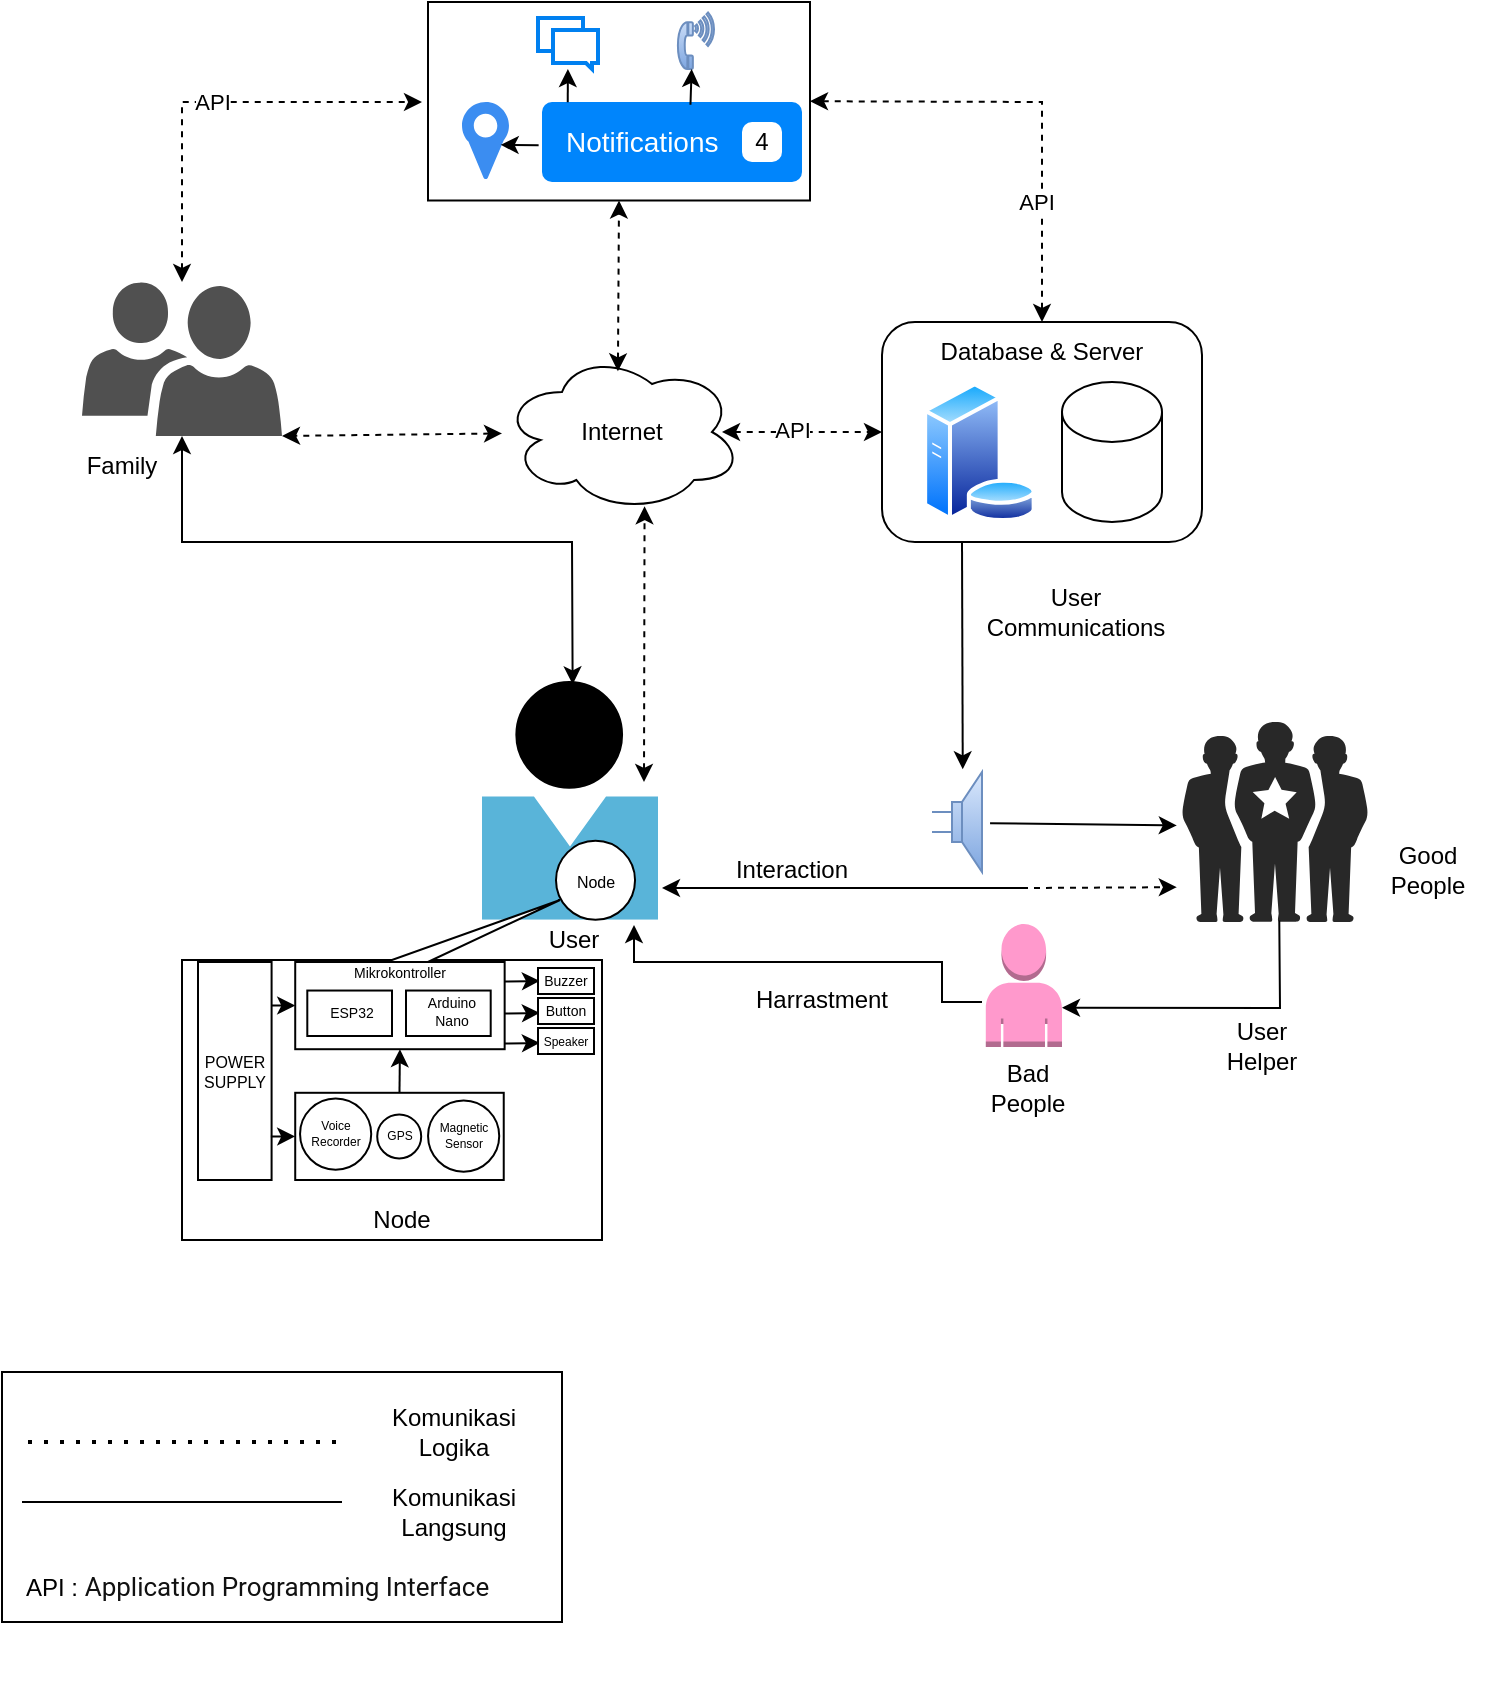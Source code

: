 <mxfile version="24.4.14" type="github">
  <diagram name="Page-1" id="0u0Wh9WnAYFVmg1LKRLl">
    <mxGraphModel dx="995" dy="623" grid="1" gridSize="10" guides="1" tooltips="1" connect="1" arrows="1" fold="1" page="1" pageScale="1" pageWidth="850" pageHeight="1100" math="0" shadow="0">
      <root>
        <mxCell id="0" />
        <mxCell id="1" parent="0" />
        <mxCell id="QuaXPlyMEglj5kUEZojd-69" value="" style="rounded=0;whiteSpace=wrap;html=1;" vertex="1" parent="1">
          <mxGeometry x="60" y="955" width="280" height="125" as="geometry" />
        </mxCell>
        <mxCell id="DWfyo2QW2wu0mthNHuxB-26" value="n" style="group" parent="1" vertex="1" connectable="0">
          <mxGeometry x="300" y="610" width="104" height="120" as="geometry" />
        </mxCell>
        <mxCell id="DWfyo2QW2wu0mthNHuxB-24" value="" style="image;sketch=0;aspect=fixed;html=1;points=[];align=center;fontSize=12;image=img/lib/mscae/Person.svg;" parent="DWfyo2QW2wu0mthNHuxB-26" vertex="1">
          <mxGeometry width="88.0" height="118.919" as="geometry" />
        </mxCell>
        <mxCell id="DWfyo2QW2wu0mthNHuxB-25" value="" style="ellipse;whiteSpace=wrap;html=1;aspect=fixed;fillColor=#000000;" parent="DWfyo2QW2wu0mthNHuxB-26" vertex="1">
          <mxGeometry x="17.177" width="52.853" height="52.853" as="geometry" />
        </mxCell>
        <mxCell id="DWfyo2QW2wu0mthNHuxB-28" value="&lt;font style=&quot;font-size: 8px;&quot;&gt;Node&lt;/font&gt;" style="ellipse;whiteSpace=wrap;html=1;aspect=fixed;" parent="DWfyo2QW2wu0mthNHuxB-26" vertex="1">
          <mxGeometry x="37" y="79.4" width="39.52" height="39.52" as="geometry" />
        </mxCell>
        <mxCell id="DWfyo2QW2wu0mthNHuxB-31" value="Internet" style="ellipse;shape=cloud;whiteSpace=wrap;html=1;" parent="1" vertex="1">
          <mxGeometry x="310" y="445" width="120" height="80" as="geometry" />
        </mxCell>
        <mxCell id="DWfyo2QW2wu0mthNHuxB-49" value="" style="sketch=0;pointerEvents=1;shadow=0;dashed=0;html=1;strokeColor=none;labelPosition=center;verticalLabelPosition=bottom;verticalAlign=top;align=center;fillColor=#505050;shape=mxgraph.mscae.intune.user_group" parent="1" vertex="1">
          <mxGeometry x="100" y="410" width="100" height="77" as="geometry" />
        </mxCell>
        <mxCell id="DWfyo2QW2wu0mthNHuxB-52" value="" style="group" parent="1" vertex="1" connectable="0">
          <mxGeometry x="290" y="320" width="180" height="57" as="geometry" />
        </mxCell>
        <mxCell id="DWfyo2QW2wu0mthNHuxB-51" value="" style="rounded=0;whiteSpace=wrap;html=1;" parent="DWfyo2QW2wu0mthNHuxB-52" vertex="1">
          <mxGeometry x="-17" y="-50" width="191" height="99.25" as="geometry" />
        </mxCell>
        <mxCell id="DWfyo2QW2wu0mthNHuxB-47" value="Notifications" style="html=1;shadow=0;dashed=0;shape=mxgraph.bootstrap.rrect;rSize=5;strokeColor=none;strokeWidth=1;fillColor=#0085FC;fontColor=#FFFFFF;whiteSpace=wrap;align=left;verticalAlign=middle;spacingLeft=10;fontStyle=0;fontSize=14;" parent="DWfyo2QW2wu0mthNHuxB-52" vertex="1">
          <mxGeometry x="40" width="130" height="40" as="geometry" />
        </mxCell>
        <mxCell id="DWfyo2QW2wu0mthNHuxB-48" value="4" style="html=1;shadow=0;dashed=0;shape=mxgraph.bootstrap.rrect;rSize=5;strokeColor=none;strokeWidth=1;fillColor=#ffffff;fontColor=#000000;whiteSpace=wrap;align=center;verticalAlign=middle;fontSize=12;" parent="DWfyo2QW2wu0mthNHuxB-47" vertex="1">
          <mxGeometry x="1" y="0.5" width="20" height="20" relative="1" as="geometry">
            <mxPoint x="-30" y="-10" as="offset" />
          </mxGeometry>
        </mxCell>
        <mxCell id="DWfyo2QW2wu0mthNHuxB-50" value="" style="sketch=0;html=1;aspect=fixed;strokeColor=none;shadow=0;fillColor=#3B8DF1;verticalAlign=top;labelPosition=center;verticalLabelPosition=bottom;shape=mxgraph.gcp2.maps_api" parent="DWfyo2QW2wu0mthNHuxB-52" vertex="1">
          <mxGeometry width="23.49" height="38.5" as="geometry" />
        </mxCell>
        <mxCell id="DWfyo2QW2wu0mthNHuxB-70" value="" style="endArrow=classic;html=1;rounded=0;exitX=-0.013;exitY=0.542;exitDx=0;exitDy=0;exitPerimeter=0;entryX=0.823;entryY=0.556;entryDx=0;entryDy=0;entryPerimeter=0;" parent="DWfyo2QW2wu0mthNHuxB-52" source="DWfyo2QW2wu0mthNHuxB-47" target="DWfyo2QW2wu0mthNHuxB-50" edge="1">
          <mxGeometry width="50" height="50" relative="1" as="geometry">
            <mxPoint x="46" y="90" as="sourcePoint" />
            <mxPoint x="96" y="40" as="targetPoint" />
          </mxGeometry>
        </mxCell>
        <mxCell id="DWfyo2QW2wu0mthNHuxB-71" value="" style="html=1;verticalLabelPosition=bottom;align=center;labelBackgroundColor=#ffffff;verticalAlign=top;strokeWidth=2;strokeColor=#0080F0;shadow=0;dashed=0;shape=mxgraph.ios7.icons.messages;" parent="DWfyo2QW2wu0mthNHuxB-52" vertex="1">
          <mxGeometry x="38" y="-42" width="30" height="25.5" as="geometry" />
        </mxCell>
        <mxCell id="DWfyo2QW2wu0mthNHuxB-73" value="" style="endArrow=classic;html=1;rounded=0;exitX=0.099;exitY=0.002;exitDx=0;exitDy=0;exitPerimeter=0;" parent="DWfyo2QW2wu0mthNHuxB-52" source="DWfyo2QW2wu0mthNHuxB-47" target="DWfyo2QW2wu0mthNHuxB-71" edge="1">
          <mxGeometry width="50" height="50" relative="1" as="geometry">
            <mxPoint x="48" y="32" as="sourcePoint" />
            <mxPoint x="29" y="31" as="targetPoint" />
          </mxGeometry>
        </mxCell>
        <mxCell id="DWfyo2QW2wu0mthNHuxB-74" value="" style="shape=mxgraph.signs.tech.telephone_4;html=1;pointerEvents=1;fillColor=#dae8fc;strokeColor=#6c8ebf;verticalLabelPosition=bottom;verticalAlign=top;align=center;gradientColor=#7ea6e0;" parent="DWfyo2QW2wu0mthNHuxB-52" vertex="1">
          <mxGeometry x="107.95" y="-44.75" width="18.05" height="28.25" as="geometry" />
        </mxCell>
        <mxCell id="DWfyo2QW2wu0mthNHuxB-75" value="" style="endArrow=classic;html=1;rounded=0;exitX=0.571;exitY=0.035;exitDx=0;exitDy=0;exitPerimeter=0;entryX=0.38;entryY=1;entryDx=0;entryDy=0;entryPerimeter=0;" parent="DWfyo2QW2wu0mthNHuxB-52" source="DWfyo2QW2wu0mthNHuxB-47" target="DWfyo2QW2wu0mthNHuxB-74" edge="1">
          <mxGeometry width="50" height="50" relative="1" as="geometry">
            <mxPoint x="63" y="10" as="sourcePoint" />
            <mxPoint x="63" y="-6" as="targetPoint" />
          </mxGeometry>
        </mxCell>
        <mxCell id="DWfyo2QW2wu0mthNHuxB-53" value="" style="group" parent="1" vertex="1" connectable="0">
          <mxGeometry x="500" y="430" width="160" height="110" as="geometry" />
        </mxCell>
        <mxCell id="DWfyo2QW2wu0mthNHuxB-34" value="" style="rounded=1;whiteSpace=wrap;html=1;" parent="DWfyo2QW2wu0mthNHuxB-53" vertex="1">
          <mxGeometry width="160" height="110" as="geometry" />
        </mxCell>
        <mxCell id="DWfyo2QW2wu0mthNHuxB-32" value="" style="shape=cylinder3;whiteSpace=wrap;html=1;boundedLbl=1;backgroundOutline=1;size=15;" parent="DWfyo2QW2wu0mthNHuxB-53" vertex="1">
          <mxGeometry x="90" y="30" width="50" height="70" as="geometry" />
        </mxCell>
        <mxCell id="DWfyo2QW2wu0mthNHuxB-33" value="" style="image;aspect=fixed;perimeter=ellipsePerimeter;html=1;align=center;shadow=0;dashed=0;spacingTop=3;image=img/lib/active_directory/database_server.svg;" parent="DWfyo2QW2wu0mthNHuxB-53" vertex="1">
          <mxGeometry x="20" y="30" width="57.4" height="70" as="geometry" />
        </mxCell>
        <mxCell id="DWfyo2QW2wu0mthNHuxB-43" value="Database &amp;amp; Server" style="text;html=1;align=center;verticalAlign=middle;whiteSpace=wrap;rounded=0;" parent="DWfyo2QW2wu0mthNHuxB-53" vertex="1">
          <mxGeometry x="20" width="120" height="30" as="geometry" />
        </mxCell>
        <mxCell id="DWfyo2QW2wu0mthNHuxB-54" value="" style="verticalLabelPosition=bottom;sketch=0;html=1;fillColor=#282828;strokeColor=none;verticalAlign=top;pointerEvents=1;align=center;shape=mxgraph.cisco_safe.people_places_things_icons.icon1;" parent="1" vertex="1">
          <mxGeometry x="650" y="630" width="93" height="100" as="geometry" />
        </mxCell>
        <mxCell id="DWfyo2QW2wu0mthNHuxB-55" value="" style="pointerEvents=1;verticalLabelPosition=bottom;shadow=0;dashed=0;align=center;html=1;verticalAlign=top;shape=mxgraph.electrical.electro-mechanical.loudspeaker;fillColor=#dae8fc;gradientColor=#7ea6e0;strokeColor=#6c8ebf;" parent="1" vertex="1">
          <mxGeometry x="525" y="655" width="25" height="50" as="geometry" />
        </mxCell>
        <mxCell id="DWfyo2QW2wu0mthNHuxB-57" value="" style="endArrow=classic;startArrow=classic;html=1;rounded=0;entryX=0.594;entryY=0.964;entryDx=0;entryDy=0;entryPerimeter=0;dashed=1;" parent="1" target="DWfyo2QW2wu0mthNHuxB-31" edge="1">
          <mxGeometry width="50" height="50" relative="1" as="geometry">
            <mxPoint x="381" y="660" as="sourcePoint" />
            <mxPoint x="450" y="450" as="targetPoint" />
          </mxGeometry>
        </mxCell>
        <mxCell id="DWfyo2QW2wu0mthNHuxB-64" value="" style="endArrow=classic;html=1;rounded=0;exitX=0.25;exitY=1;exitDx=0;exitDy=0;entryX=0.615;entryY=-0.027;entryDx=0;entryDy=0;entryPerimeter=0;" parent="1" source="DWfyo2QW2wu0mthNHuxB-34" target="DWfyo2QW2wu0mthNHuxB-55" edge="1">
          <mxGeometry width="50" height="50" relative="1" as="geometry">
            <mxPoint x="200" y="700" as="sourcePoint" />
            <mxPoint x="540" y="630" as="targetPoint" />
          </mxGeometry>
        </mxCell>
        <mxCell id="DWfyo2QW2wu0mthNHuxB-68" value="" style="endArrow=classic;html=1;rounded=0;entryX=-0.028;entryY=0.517;entryDx=0;entryDy=0;entryPerimeter=0;exitX=1.161;exitY=0.512;exitDx=0;exitDy=0;exitPerimeter=0;" parent="1" source="DWfyo2QW2wu0mthNHuxB-55" target="DWfyo2QW2wu0mthNHuxB-54" edge="1">
          <mxGeometry width="50" height="50" relative="1" as="geometry">
            <mxPoint x="560" y="682" as="sourcePoint" />
            <mxPoint x="550" y="664" as="targetPoint" />
          </mxGeometry>
        </mxCell>
        <mxCell id="DWfyo2QW2wu0mthNHuxB-76" value="" style="endArrow=classic;startArrow=classic;html=1;rounded=0;entryX=0;entryY=0.5;entryDx=0;entryDy=0;dashed=1;" parent="1" target="DWfyo2QW2wu0mthNHuxB-34" edge="1">
          <mxGeometry width="50" height="50" relative="1" as="geometry">
            <mxPoint x="420" y="485" as="sourcePoint" />
            <mxPoint x="391" y="532" as="targetPoint" />
          </mxGeometry>
        </mxCell>
        <mxCell id="QuaXPlyMEglj5kUEZojd-64" value="API" style="edgeLabel;html=1;align=center;verticalAlign=middle;resizable=0;points=[];" vertex="1" connectable="0" parent="DWfyo2QW2wu0mthNHuxB-76">
          <mxGeometry x="-0.139" y="3" relative="1" as="geometry">
            <mxPoint y="2" as="offset" />
          </mxGeometry>
        </mxCell>
        <mxCell id="DWfyo2QW2wu0mthNHuxB-77" value="" style="endArrow=classic;startArrow=classic;html=1;rounded=0;entryX=0.5;entryY=0;entryDx=0;entryDy=0;dashed=1;exitX=1;exitY=0.5;exitDx=0;exitDy=0;" parent="1" source="DWfyo2QW2wu0mthNHuxB-51" target="DWfyo2QW2wu0mthNHuxB-43" edge="1">
          <mxGeometry width="50" height="50" relative="1" as="geometry">
            <mxPoint x="430" y="495" as="sourcePoint" />
            <mxPoint x="510" y="495" as="targetPoint" />
            <Array as="points">
              <mxPoint x="580" y="320" />
            </Array>
          </mxGeometry>
        </mxCell>
        <mxCell id="QuaXPlyMEglj5kUEZojd-65" value="API" style="edgeLabel;html=1;align=center;verticalAlign=middle;resizable=0;points=[];" vertex="1" connectable="0" parent="DWfyo2QW2wu0mthNHuxB-77">
          <mxGeometry x="0.463" y="-3" relative="1" as="geometry">
            <mxPoint as="offset" />
          </mxGeometry>
        </mxCell>
        <mxCell id="DWfyo2QW2wu0mthNHuxB-78" value="API" style="endArrow=classic;startArrow=classic;html=1;rounded=0;dashed=1;exitX=0.5;exitY=0;exitDx=0;exitDy=0;exitPerimeter=0;" parent="1" source="DWfyo2QW2wu0mthNHuxB-49" edge="1">
          <mxGeometry width="50" height="50" relative="1" as="geometry">
            <mxPoint x="464" y="330" as="sourcePoint" />
            <mxPoint x="270" y="320" as="targetPoint" />
            <Array as="points">
              <mxPoint x="150" y="320" />
            </Array>
          </mxGeometry>
        </mxCell>
        <mxCell id="DWfyo2QW2wu0mthNHuxB-79" value="" style="endArrow=classic;startArrow=classic;html=1;rounded=0;exitX=0.5;exitY=1;exitDx=0;exitDy=0;exitPerimeter=0;entryX=0.515;entryY=0.01;entryDx=0;entryDy=0;entryPerimeter=0;" parent="1" source="DWfyo2QW2wu0mthNHuxB-49" target="DWfyo2QW2wu0mthNHuxB-24" edge="1">
          <mxGeometry width="50" height="50" relative="1" as="geometry">
            <mxPoint x="362" y="740" as="sourcePoint" />
            <mxPoint x="290" y="710" as="targetPoint" />
            <Array as="points">
              <mxPoint x="150" y="540" />
              <mxPoint x="345" y="540" />
            </Array>
          </mxGeometry>
        </mxCell>
        <mxCell id="DWfyo2QW2wu0mthNHuxB-80" value="" style="endArrow=classic;startArrow=classic;html=1;rounded=0;entryX=1;entryY=1;entryDx=0;entryDy=0;entryPerimeter=0;dashed=1;" parent="1" source="DWfyo2QW2wu0mthNHuxB-31" target="DWfyo2QW2wu0mthNHuxB-49" edge="1">
          <mxGeometry width="50" height="50" relative="1" as="geometry">
            <mxPoint x="391" y="670" as="sourcePoint" />
            <mxPoint x="391" y="532" as="targetPoint" />
          </mxGeometry>
        </mxCell>
        <mxCell id="DWfyo2QW2wu0mthNHuxB-81" value="" style="endArrow=classic;startArrow=classic;html=1;rounded=0;entryX=0.5;entryY=1;entryDx=0;entryDy=0;dashed=1;exitX=0.483;exitY=0.121;exitDx=0;exitDy=0;exitPerimeter=0;" parent="1" source="DWfyo2QW2wu0mthNHuxB-31" target="DWfyo2QW2wu0mthNHuxB-51" edge="1">
          <mxGeometry width="50" height="50" relative="1" as="geometry">
            <mxPoint x="391" y="670" as="sourcePoint" />
            <mxPoint x="391" y="532" as="targetPoint" />
          </mxGeometry>
        </mxCell>
        <mxCell id="DWfyo2QW2wu0mthNHuxB-82" value="User" style="text;html=1;align=center;verticalAlign=middle;whiteSpace=wrap;rounded=0;" parent="1" vertex="1">
          <mxGeometry x="316" y="724" width="60" height="30" as="geometry" />
        </mxCell>
        <mxCell id="DWfyo2QW2wu0mthNHuxB-83" value="Family" style="text;html=1;align=center;verticalAlign=middle;whiteSpace=wrap;rounded=0;" parent="1" vertex="1">
          <mxGeometry x="90" y="487" width="60" height="30" as="geometry" />
        </mxCell>
        <mxCell id="DWfyo2QW2wu0mthNHuxB-87" value="" style="endArrow=classic;html=1;rounded=0;" parent="1" edge="1">
          <mxGeometry width="50" height="50" relative="1" as="geometry">
            <mxPoint x="570" y="713" as="sourcePoint" />
            <mxPoint x="390" y="713" as="targetPoint" />
          </mxGeometry>
        </mxCell>
        <mxCell id="DWfyo2QW2wu0mthNHuxB-89" value="" style="endArrow=classic;html=1;rounded=0;entryX=-0.028;entryY=0.826;entryDx=0;entryDy=0;entryPerimeter=0;dashed=1;" parent="1" target="DWfyo2QW2wu0mthNHuxB-54" edge="1">
          <mxGeometry width="50" height="50" relative="1" as="geometry">
            <mxPoint x="570" y="713" as="sourcePoint" />
            <mxPoint x="640" y="693" as="targetPoint" />
          </mxGeometry>
        </mxCell>
        <mxCell id="DWfyo2QW2wu0mthNHuxB-92" value="" style="endArrow=classic;html=1;rounded=0;entryX=1;entryY=0.25;entryDx=0;entryDy=0;" parent="1" target="DWfyo2QW2wu0mthNHuxB-82" edge="1">
          <mxGeometry width="50" height="50" relative="1" as="geometry">
            <mxPoint x="550" y="770" as="sourcePoint" />
            <mxPoint x="657" y="692" as="targetPoint" />
            <Array as="points">
              <mxPoint x="530" y="770" />
              <mxPoint x="530" y="750" />
              <mxPoint x="376" y="750" />
            </Array>
          </mxGeometry>
        </mxCell>
        <mxCell id="DWfyo2QW2wu0mthNHuxB-94" value="User Helper" style="text;html=1;align=center;verticalAlign=middle;whiteSpace=wrap;rounded=0;" parent="1" vertex="1">
          <mxGeometry x="660" y="777" width="60" height="30" as="geometry" />
        </mxCell>
        <mxCell id="DWfyo2QW2wu0mthNHuxB-96" value="Good People" style="text;html=1;align=center;verticalAlign=middle;whiteSpace=wrap;rounded=0;" parent="1" vertex="1">
          <mxGeometry x="743" y="689" width="60" height="30" as="geometry" />
        </mxCell>
        <mxCell id="DWfyo2QW2wu0mthNHuxB-97" value="Bad People" style="text;html=1;align=center;verticalAlign=middle;whiteSpace=wrap;rounded=0;" parent="1" vertex="1">
          <mxGeometry x="543" y="798" width="60" height="30" as="geometry" />
        </mxCell>
        <mxCell id="DWfyo2QW2wu0mthNHuxB-98" value="User Communications" style="text;html=1;align=center;verticalAlign=middle;whiteSpace=wrap;rounded=0;" parent="1" vertex="1">
          <mxGeometry x="567" y="560" width="60" height="30" as="geometry" />
        </mxCell>
        <mxCell id="QuaXPlyMEglj5kUEZojd-2" value="" style="group" vertex="1" connectable="0" parent="1">
          <mxGeometry x="547" y="730" width="43" height="62.5" as="geometry" />
        </mxCell>
        <mxCell id="DWfyo2QW2wu0mthNHuxB-90" value="" style="outlineConnect=0;dashed=0;verticalLabelPosition=bottom;verticalAlign=top;align=center;html=1;shape=mxgraph.aws3.user;fillColor=#FF99CC;strokeColor=#36393d;" parent="QuaXPlyMEglj5kUEZojd-2" vertex="1">
          <mxGeometry x="4.899" y="0.992" width="38.101" height="61.508" as="geometry" />
        </mxCell>
        <mxCell id="DWfyo2QW2wu0mthNHuxB-91" value="" style="shape=image;html=1;verticalAlign=top;verticalLabelPosition=bottom;labelBackgroundColor=#ffffff;imageAspect=0;aspect=fixed;image=https://cdn4.iconfinder.com/data/icons/ios-web-user-interface-multi-circle-flat-vol-6/512/Dislike_down_thumb_thumbs_vote-128.png" parent="QuaXPlyMEglj5kUEZojd-2" vertex="1">
          <mxGeometry width="20.684" height="20.684" as="geometry" />
        </mxCell>
        <mxCell id="QuaXPlyMEglj5kUEZojd-3" value="" style="endArrow=classic;html=1;rounded=0;entryX=1;entryY=0.68;entryDx=0;entryDy=0;entryPerimeter=0;exitX=0.523;exitY=0.993;exitDx=0;exitDy=0;exitPerimeter=0;" edge="1" parent="1" source="DWfyo2QW2wu0mthNHuxB-54" target="DWfyo2QW2wu0mthNHuxB-90">
          <mxGeometry width="50" height="50" relative="1" as="geometry">
            <mxPoint x="699" y="729" as="sourcePoint" />
            <mxPoint x="590" y="773" as="targetPoint" />
            <Array as="points">
              <mxPoint x="699" y="773" />
            </Array>
          </mxGeometry>
        </mxCell>
        <mxCell id="QuaXPlyMEglj5kUEZojd-48" value="" style="group" vertex="1" connectable="0" parent="1">
          <mxGeometry x="150" y="719" width="300" height="175" as="geometry" />
        </mxCell>
        <mxCell id="QuaXPlyMEglj5kUEZojd-47" value="" style="group" vertex="1" connectable="0" parent="QuaXPlyMEglj5kUEZojd-48">
          <mxGeometry width="300" height="170" as="geometry" />
        </mxCell>
        <mxCell id="QuaXPlyMEglj5kUEZojd-6" value="" style="shape=callout;whiteSpace=wrap;html=1;perimeter=calloutPerimeter;base=20;position2=0.9;flipV=1;flipH=0;" vertex="1" parent="QuaXPlyMEglj5kUEZojd-47">
          <mxGeometry width="210" height="170" as="geometry" />
        </mxCell>
        <mxCell id="QuaXPlyMEglj5kUEZojd-7" value="" style="group;fontSize=4;" vertex="1" connectable="0" parent="QuaXPlyMEglj5kUEZojd-47">
          <mxGeometry x="8" y="31" width="292" height="109.0" as="geometry" />
        </mxCell>
        <mxCell id="QuaXPlyMEglj5kUEZojd-45" value="" style="group" vertex="1" connectable="0" parent="QuaXPlyMEglj5kUEZojd-7">
          <mxGeometry y="-9.11" width="198" height="118.11" as="geometry" />
        </mxCell>
        <mxCell id="QuaXPlyMEglj5kUEZojd-8" value="" style="group;fontSize=10;" vertex="1" connectable="0" parent="QuaXPlyMEglj5kUEZojd-45">
          <mxGeometry x="36.797" y="16.377" width="146.417" height="101.733" as="geometry" />
        </mxCell>
        <mxCell id="QuaXPlyMEglj5kUEZojd-27" value="Text" style="text;html=1;align=center;verticalAlign=middle;whiteSpace=wrap;rounded=0;" vertex="1" parent="QuaXPlyMEglj5kUEZojd-8">
          <mxGeometry x="9.033" y="-16.377" width="60" height="30" as="geometry" />
        </mxCell>
        <mxCell id="QuaXPlyMEglj5kUEZojd-9" value="" style="group" vertex="1" connectable="0" parent="QuaXPlyMEglj5kUEZojd-8">
          <mxGeometry x="11.812" y="58.133" width="105.986" height="43.6" as="geometry" />
        </mxCell>
        <mxCell id="QuaXPlyMEglj5kUEZojd-10" value="" style="whiteSpace=wrap;html=1;" vertex="1" parent="QuaXPlyMEglj5kUEZojd-9">
          <mxGeometry width="104.259" height="43.6" as="geometry" />
        </mxCell>
        <mxCell id="QuaXPlyMEglj5kUEZojd-12" value="Magnetic&lt;div&gt;Sensor&lt;/div&gt;" style="ellipse;whiteSpace=wrap;html=1;aspect=fixed;fontSize=6;" vertex="1" parent="QuaXPlyMEglj5kUEZojd-9">
          <mxGeometry x="66.41" y="3.84" width="35.59" height="35.59" as="geometry" />
        </mxCell>
        <mxCell id="QuaXPlyMEglj5kUEZojd-39" value="Voice&lt;div&gt;Recorder&lt;/div&gt;" style="ellipse;whiteSpace=wrap;html=1;aspect=fixed;fontSize=6;" vertex="1" parent="QuaXPlyMEglj5kUEZojd-9">
          <mxGeometry x="2.41" y="2.84" width="35.59" height="35.59" as="geometry" />
        </mxCell>
        <mxCell id="QuaXPlyMEglj5kUEZojd-40" value="GPS" style="ellipse;whiteSpace=wrap;html=1;aspect=fixed;fontSize=6;" vertex="1" parent="QuaXPlyMEglj5kUEZojd-9">
          <mxGeometry x="41" y="10.81" width="21.99" height="21.99" as="geometry" />
        </mxCell>
        <mxCell id="QuaXPlyMEglj5kUEZojd-28" value="Mikrokontroller" style="text;html=1;align=center;verticalAlign=middle;whiteSpace=wrap;rounded=0;" vertex="1" parent="QuaXPlyMEglj5kUEZojd-8">
          <mxGeometry x="35.203" y="-13.267" width="60" height="30" as="geometry" />
        </mxCell>
        <mxCell id="QuaXPlyMEglj5kUEZojd-15" value="POWER&lt;div style=&quot;font-size: 8px;&quot;&gt;SUPPLY&lt;/div&gt;" style="whiteSpace=wrap;html=1;fontSize=8;" vertex="1" parent="QuaXPlyMEglj5kUEZojd-45">
          <mxGeometry y="9.11" width="36.797" height="109.0" as="geometry" />
        </mxCell>
        <mxCell id="QuaXPlyMEglj5kUEZojd-17" value="" style="endArrow=classic;html=1;rounded=0;entryX=0;entryY=0.5;entryDx=0;entryDy=0;exitX=1;exitY=0.5;exitDx=0;exitDy=0;" edge="1" parent="QuaXPlyMEglj5kUEZojd-45">
          <mxGeometry width="50" height="50" relative="1" as="geometry">
            <mxPoint x="153.322" y="18.917" as="sourcePoint" />
            <mxPoint x="170.95" y="18.555" as="targetPoint" />
          </mxGeometry>
        </mxCell>
        <mxCell id="QuaXPlyMEglj5kUEZojd-18" value="" style="whiteSpace=wrap;html=1;" vertex="1" parent="QuaXPlyMEglj5kUEZojd-45">
          <mxGeometry x="48.609" y="9.117" width="104.713" height="43.6" as="geometry" />
        </mxCell>
        <mxCell id="QuaXPlyMEglj5kUEZojd-19" value="" style="endArrow=classic;html=1;rounded=0;entryX=0;entryY=0.5;entryDx=0;entryDy=0;exitX=0.993;exitY=0.2;exitDx=0;exitDy=0;exitPerimeter=0;" edge="1" parent="QuaXPlyMEglj5kUEZojd-45" source="QuaXPlyMEglj5kUEZojd-15" target="QuaXPlyMEglj5kUEZojd-18">
          <mxGeometry width="50" height="50" relative="1" as="geometry">
            <mxPoint x="29.892" y="38.177" as="sourcePoint" />
            <mxPoint x="53.81" y="38.177" as="targetPoint" />
          </mxGeometry>
        </mxCell>
        <mxCell id="QuaXPlyMEglj5kUEZojd-20" value="" style="endArrow=classic;html=1;rounded=0;entryX=0;entryY=0.5;entryDx=0;entryDy=0;exitX=0.99;exitY=0.801;exitDx=0;exitDy=0;exitPerimeter=0;" edge="1" parent="QuaXPlyMEglj5kUEZojd-45" source="QuaXPlyMEglj5kUEZojd-15" target="QuaXPlyMEglj5kUEZojd-10">
          <mxGeometry width="50" height="50" relative="1" as="geometry">
            <mxPoint x="42.771" y="38.177" as="sourcePoint" />
            <mxPoint x="55.037" y="38.177" as="targetPoint" />
          </mxGeometry>
        </mxCell>
        <mxCell id="QuaXPlyMEglj5kUEZojd-21" value="" style="endArrow=classic;html=1;rounded=0;entryX=0.5;entryY=1;entryDx=0;entryDy=0;exitX=0.5;exitY=0;exitDx=0;exitDy=0;" edge="1" parent="QuaXPlyMEglj5kUEZojd-45" source="QuaXPlyMEglj5kUEZojd-10" target="QuaXPlyMEglj5kUEZojd-18">
          <mxGeometry width="50" height="50" relative="1" as="geometry">
            <mxPoint x="42.771" y="103.577" as="sourcePoint" />
            <mxPoint x="55.037" y="103.577" as="targetPoint" />
          </mxGeometry>
        </mxCell>
        <mxCell id="QuaXPlyMEglj5kUEZojd-22" value="" style="endArrow=classic;html=1;rounded=0;entryX=0;entryY=0.5;entryDx=0;entryDy=0;exitX=1;exitY=0.5;exitDx=0;exitDy=0;" edge="1" parent="QuaXPlyMEglj5kUEZojd-45">
          <mxGeometry width="50" height="50" relative="1" as="geometry">
            <mxPoint x="153.322" y="34.917" as="sourcePoint" />
            <mxPoint x="170.95" y="34.555" as="targetPoint" />
          </mxGeometry>
        </mxCell>
        <mxCell id="QuaXPlyMEglj5kUEZojd-25" value="" style="whiteSpace=wrap;html=1;" vertex="1" parent="QuaXPlyMEglj5kUEZojd-45">
          <mxGeometry x="54.65" y="23.38" width="42.35" height="22.73" as="geometry" />
        </mxCell>
        <mxCell id="QuaXPlyMEglj5kUEZojd-26" value="" style="whiteSpace=wrap;html=1;" vertex="1" parent="QuaXPlyMEglj5kUEZojd-45">
          <mxGeometry x="104" y="23.38" width="42.35" height="22.73" as="geometry" />
        </mxCell>
        <mxCell id="QuaXPlyMEglj5kUEZojd-30" value="Mikrokontroller" style="text;html=1;align=center;verticalAlign=middle;whiteSpace=wrap;rounded=0;fontSize=7;" vertex="1" parent="QuaXPlyMEglj5kUEZojd-45">
          <mxGeometry x="70.97" width="60" height="30" as="geometry" />
        </mxCell>
        <mxCell id="QuaXPlyMEglj5kUEZojd-31" value="ESP32" style="text;html=1;align=center;verticalAlign=middle;whiteSpace=wrap;rounded=0;fontSize=7;" vertex="1" parent="QuaXPlyMEglj5kUEZojd-45">
          <mxGeometry x="46.65" y="19.92" width="60" height="30" as="geometry" />
        </mxCell>
        <mxCell id="QuaXPlyMEglj5kUEZojd-32" value="Arduino&lt;div&gt;Nano&lt;/div&gt;" style="text;html=1;align=center;verticalAlign=middle;whiteSpace=wrap;rounded=0;fontSize=7;" vertex="1" parent="QuaXPlyMEglj5kUEZojd-45">
          <mxGeometry x="97" y="19.38" width="60" height="30" as="geometry" />
        </mxCell>
        <mxCell id="QuaXPlyMEglj5kUEZojd-41" value="Buzzer" style="rounded=0;whiteSpace=wrap;html=1;fontSize=7;" vertex="1" parent="QuaXPlyMEglj5kUEZojd-45">
          <mxGeometry x="170" y="12.11" width="28" height="13" as="geometry" />
        </mxCell>
        <mxCell id="QuaXPlyMEglj5kUEZojd-42" value="Button" style="rounded=0;whiteSpace=wrap;html=1;fontSize=7;" vertex="1" parent="QuaXPlyMEglj5kUEZojd-45">
          <mxGeometry x="170" y="27.11" width="28" height="13" as="geometry" />
        </mxCell>
        <mxCell id="QuaXPlyMEglj5kUEZojd-43" value="" style="endArrow=classic;html=1;rounded=0;entryX=0;entryY=0.5;entryDx=0;entryDy=0;exitX=1;exitY=0.5;exitDx=0;exitDy=0;" edge="1" parent="QuaXPlyMEglj5kUEZojd-45">
          <mxGeometry width="50" height="50" relative="1" as="geometry">
            <mxPoint x="153.322" y="49.917" as="sourcePoint" />
            <mxPoint x="170.95" y="49.555" as="targetPoint" />
          </mxGeometry>
        </mxCell>
        <mxCell id="QuaXPlyMEglj5kUEZojd-44" value="Speaker" style="rounded=0;whiteSpace=wrap;html=1;fontSize=6;" vertex="1" parent="QuaXPlyMEglj5kUEZojd-45">
          <mxGeometry x="170" y="42.11" width="28" height="13" as="geometry" />
        </mxCell>
        <mxCell id="QuaXPlyMEglj5kUEZojd-24" value="Node" style="text;html=1;align=center;verticalAlign=middle;whiteSpace=wrap;rounded=0;" vertex="1" parent="QuaXPlyMEglj5kUEZojd-48">
          <mxGeometry x="80" y="145" width="60" height="30" as="geometry" />
        </mxCell>
        <mxCell id="QuaXPlyMEglj5kUEZojd-49" value="" style="endArrow=none;dashed=1;html=1;dashPattern=1 3;strokeWidth=2;rounded=0;" edge="1" parent="1">
          <mxGeometry width="50" height="50" relative="1" as="geometry">
            <mxPoint x="227" y="990" as="sourcePoint" />
            <mxPoint x="67" y="990" as="targetPoint" />
          </mxGeometry>
        </mxCell>
        <mxCell id="QuaXPlyMEglj5kUEZojd-50" value="" style="endArrow=none;html=1;rounded=0;" edge="1" parent="1">
          <mxGeometry width="50" height="50" relative="1" as="geometry">
            <mxPoint x="70" y="1020" as="sourcePoint" />
            <mxPoint x="230" y="1020" as="targetPoint" />
          </mxGeometry>
        </mxCell>
        <mxCell id="QuaXPlyMEglj5kUEZojd-52" value="Komunikasi&lt;div&gt;Logika&lt;/div&gt;" style="text;html=1;align=center;verticalAlign=middle;whiteSpace=wrap;rounded=0;" vertex="1" parent="1">
          <mxGeometry x="256" y="970" width="60" height="30" as="geometry" />
        </mxCell>
        <mxCell id="QuaXPlyMEglj5kUEZojd-53" value="Komunikasi&lt;div&gt;Langsung&lt;/div&gt;" style="text;html=1;align=center;verticalAlign=middle;whiteSpace=wrap;rounded=0;" vertex="1" parent="1">
          <mxGeometry x="256" y="1010" width="60" height="30" as="geometry" />
        </mxCell>
        <mxCell id="QuaXPlyMEglj5kUEZojd-68" value="API :&amp;nbsp;&lt;span style=&quot;background-color: rgb(255, 255, 255); color: rgb(17, 17, 17); font-family: Roboto, sans-serif;&quot;&gt;&lt;font style=&quot;font-size: 13px;&quot;&gt;Application Programming Interface&lt;/font&gt;&lt;/span&gt;&lt;ul style=&quot;border: 0px; border-collapse: collapse; border-spacing: 0px; list-style: none; margin: 0px; padding: 0px; color: rgb(68, 68, 68); font-family: Roboto, Helvetica, sans-serif; font-size: 14px; background-color: rgb(255, 255, 255);&quot;&gt;&lt;/ul&gt;&lt;div&gt;&lt;span style=&quot;background-color: rgb(255, 255, 255); color: rgb(17, 17, 17); font-family: Roboto, sans-serif; font-size: 40px;&quot;&gt;&lt;br&gt;&lt;/span&gt;&lt;/div&gt;" style="text;whiteSpace=wrap;html=1;" vertex="1" parent="1">
          <mxGeometry x="70" y="1048" width="300" height="40" as="geometry" />
        </mxCell>
        <mxCell id="QuaXPlyMEglj5kUEZojd-70" value="Harrastment" style="text;html=1;align=center;verticalAlign=middle;whiteSpace=wrap;rounded=0;" vertex="1" parent="1">
          <mxGeometry x="440" y="754" width="60" height="30" as="geometry" />
        </mxCell>
        <mxCell id="QuaXPlyMEglj5kUEZojd-71" value="Interaction" style="text;html=1;align=center;verticalAlign=middle;whiteSpace=wrap;rounded=0;" vertex="1" parent="1">
          <mxGeometry x="425" y="689" width="60" height="30" as="geometry" />
        </mxCell>
      </root>
    </mxGraphModel>
  </diagram>
</mxfile>
